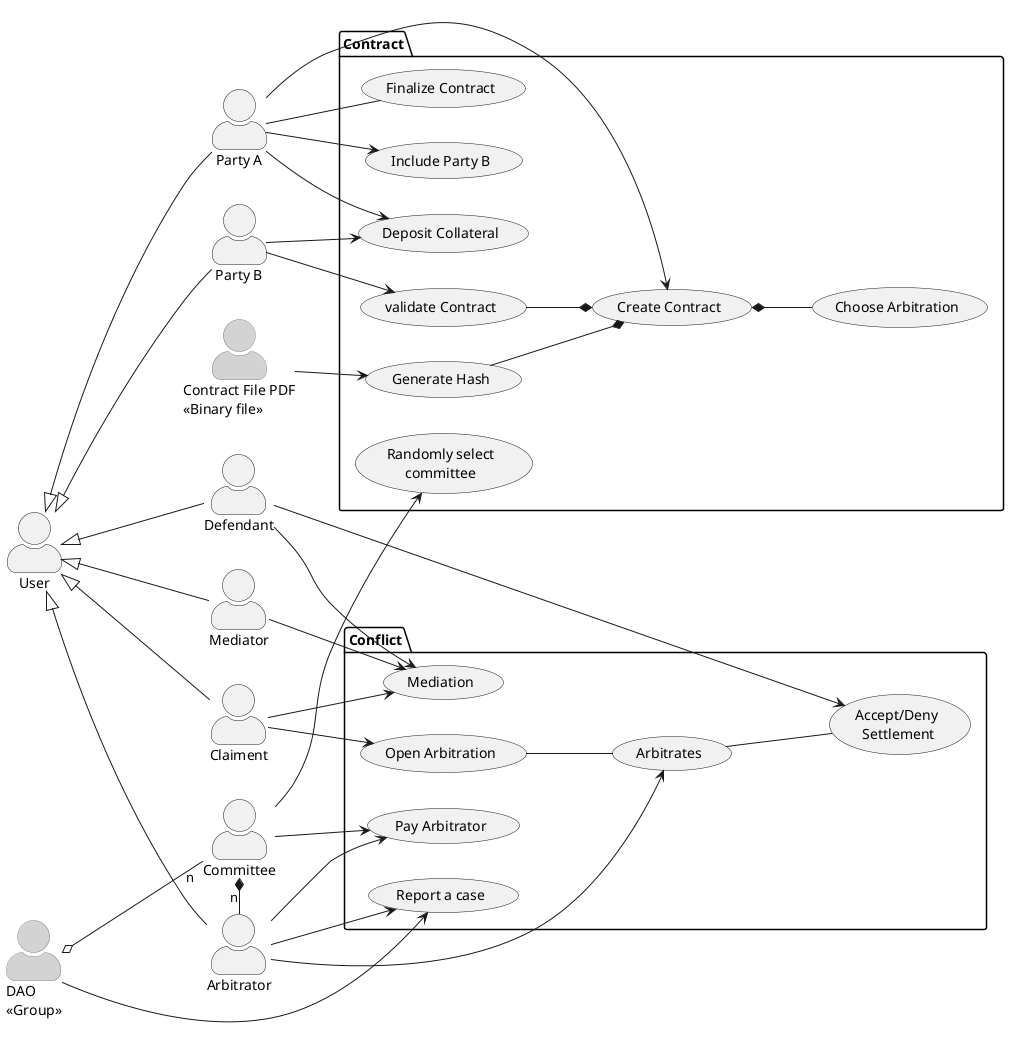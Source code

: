 @startuml 
skinparam actorStyle awesome
left to right direction
    actor User
    actor "Party A" as A
    actor "Party B" as B
    actor "Mediator" as Mediator 
    actor "Claiment" as Claiment 
    actor "Defendant" as Defendant 
    actor "Committee" as Committee
    actor "DAO\n<<Group>>" as Dao #lightgray;line:gray;text:black;
    actor "Arbitrator" as Arbitrator 
    actor  "Contract File PDF\n<<Binary file>>" as PDF #lightgray;line:gray;text:black;

    Committee *- "n" Arbitrator
    User <|--- Arbitrator
    User <|--- A
    User <|--- B
    User <|--- Claiment
    User <|--- Defendant
    User <|--- Mediator
    Dao o--- "n" Committee

' FIST STAGE
package Contract {
    PDF -D-> (Generate Hash)
    A -> (Create Contract)
    (Generate Hash) --* (Create Contract)  
    ' (Choose Arbitration) --* (Create Contract)
    (Create Contract) *-- (Choose Arbitration)
    A --> (Include Party B)
    B --> (validate Contract)
    (validate Contract) --* (Create Contract)

    Committee -> (Randomly select\ncommittee)

    (Finalize Contract) -- A

    
    'note "Party B is notified" as n1
    '(Include Party B)-down. n1
     
    ' FUNDING
    A --> (Deposit Collateral)
    B --> (Deposit Collateral)
        
}

'CONFLICT
package Conflict {
    Committee --> (Pay Arbitrator)
    Arbitrator --> (Pay Arbitrator)
    Mediator --> (Mediation)
    Claiment --> (Mediation)
    Defendant --> (Mediation)
    Claiment --> (Open Arbitration)
    Defendant --> (Accept/Deny\n Settlement)
    Arbitrator --> (Report a case)
    Arbitrator -> (Arbitrates)
    Dao --> (Report a case)
    
    (Open Arbitration) -- (Arbitrates)
    (Arbitrates) -- (Accept/Deny\n Settlement)
}

@enduml